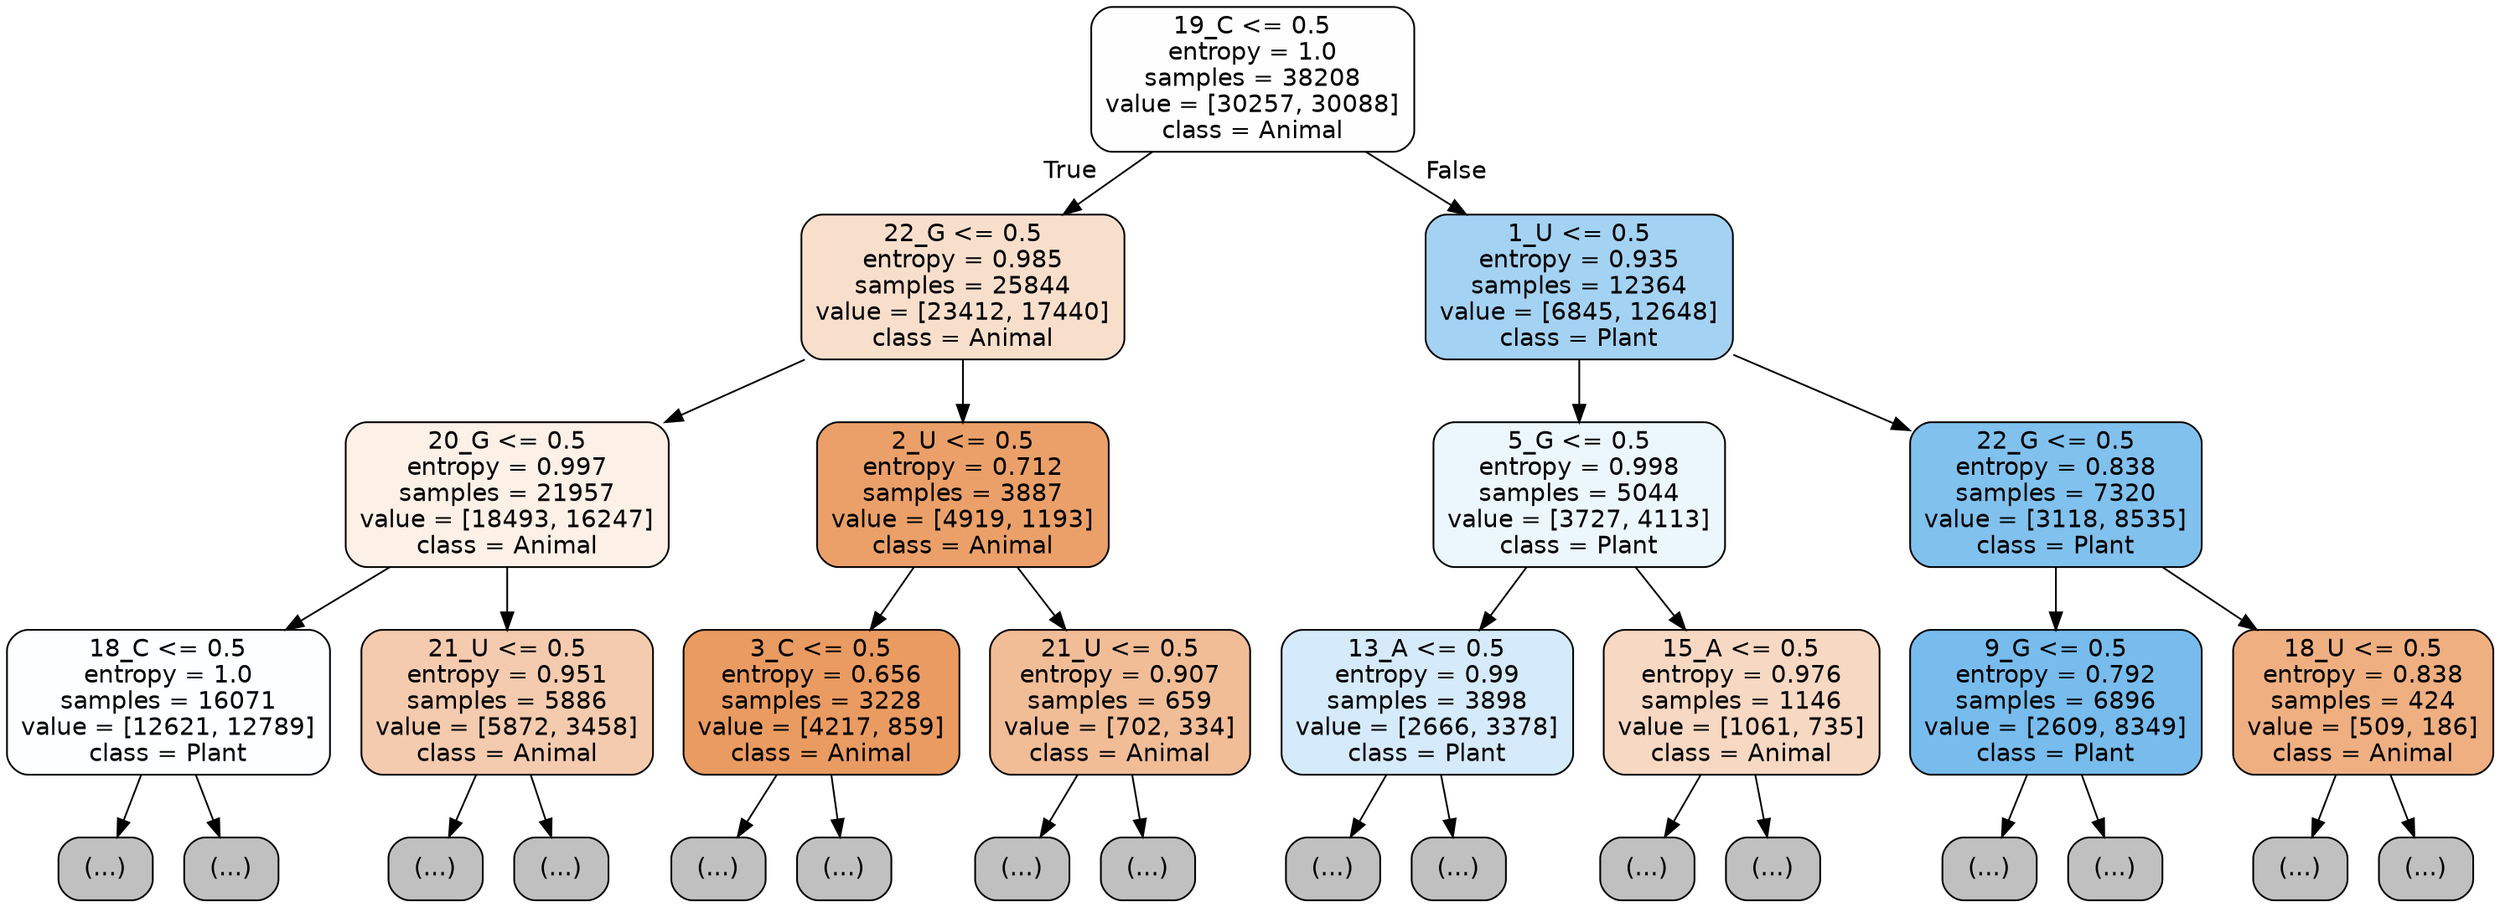 digraph Tree {
node [shape=box, style="filled, rounded", color="black", fontname="helvetica"] ;
edge [fontname="helvetica"] ;
0 [label="19_C <= 0.5\nentropy = 1.0\nsamples = 38208\nvalue = [30257, 30088]\nclass = Animal", fillcolor="#fffefe"] ;
1 [label="22_G <= 0.5\nentropy = 0.985\nsamples = 25844\nvalue = [23412, 17440]\nclass = Animal", fillcolor="#f8dfcc"] ;
0 -> 1 [labeldistance=2.5, labelangle=45, headlabel="True"] ;
2 [label="20_G <= 0.5\nentropy = 0.997\nsamples = 21957\nvalue = [18493, 16247]\nclass = Animal", fillcolor="#fcf0e7"] ;
1 -> 2 ;
3 [label="18_C <= 0.5\nentropy = 1.0\nsamples = 16071\nvalue = [12621, 12789]\nclass = Plant", fillcolor="#fcfeff"] ;
2 -> 3 ;
4 [label="(...)", fillcolor="#C0C0C0"] ;
3 -> 4 ;
6317 [label="(...)", fillcolor="#C0C0C0"] ;
3 -> 6317 ;
7990 [label="21_U <= 0.5\nentropy = 0.951\nsamples = 5886\nvalue = [5872, 3458]\nclass = Animal", fillcolor="#f4cbae"] ;
2 -> 7990 ;
7991 [label="(...)", fillcolor="#C0C0C0"] ;
7990 -> 7991 ;
10478 [label="(...)", fillcolor="#C0C0C0"] ;
7990 -> 10478 ;
11125 [label="2_U <= 0.5\nentropy = 0.712\nsamples = 3887\nvalue = [4919, 1193]\nclass = Animal", fillcolor="#eba069"] ;
1 -> 11125 ;
11126 [label="3_C <= 0.5\nentropy = 0.656\nsamples = 3228\nvalue = [4217, 859]\nclass = Animal", fillcolor="#ea9b61"] ;
11125 -> 11126 ;
11127 [label="(...)", fillcolor="#C0C0C0"] ;
11126 -> 11127 ;
11932 [label="(...)", fillcolor="#C0C0C0"] ;
11126 -> 11932 ;
12183 [label="21_U <= 0.5\nentropy = 0.907\nsamples = 659\nvalue = [702, 334]\nclass = Animal", fillcolor="#f1bd97"] ;
11125 -> 12183 ;
12184 [label="(...)", fillcolor="#C0C0C0"] ;
12183 -> 12184 ;
12429 [label="(...)", fillcolor="#C0C0C0"] ;
12183 -> 12429 ;
12522 [label="1_U <= 0.5\nentropy = 0.935\nsamples = 12364\nvalue = [6845, 12648]\nclass = Plant", fillcolor="#a4d2f3"] ;
0 -> 12522 [labeldistance=2.5, labelangle=-45, headlabel="False"] ;
12523 [label="5_G <= 0.5\nentropy = 0.998\nsamples = 5044\nvalue = [3727, 4113]\nclass = Plant", fillcolor="#ecf6fd"] ;
12522 -> 12523 ;
12524 [label="13_A <= 0.5\nentropy = 0.99\nsamples = 3898\nvalue = [2666, 3378]\nclass = Plant", fillcolor="#d5eafa"] ;
12523 -> 12524 ;
12525 [label="(...)", fillcolor="#C0C0C0"] ;
12524 -> 12525 ;
13888 [label="(...)", fillcolor="#C0C0C0"] ;
12524 -> 13888 ;
14301 [label="15_A <= 0.5\nentropy = 0.976\nsamples = 1146\nvalue = [1061, 735]\nclass = Animal", fillcolor="#f7d8c2"] ;
12523 -> 14301 ;
14302 [label="(...)", fillcolor="#C0C0C0"] ;
14301 -> 14302 ;
14817 [label="(...)", fillcolor="#C0C0C0"] ;
14301 -> 14817 ;
14978 [label="22_G <= 0.5\nentropy = 0.838\nsamples = 7320\nvalue = [3118, 8535]\nclass = Plant", fillcolor="#81c1ee"] ;
12522 -> 14978 ;
14979 [label="9_G <= 0.5\nentropy = 0.792\nsamples = 6896\nvalue = [2609, 8349]\nclass = Plant", fillcolor="#77bced"] ;
14978 -> 14979 ;
14980 [label="(...)", fillcolor="#C0C0C0"] ;
14979 -> 14980 ;
16177 [label="(...)", fillcolor="#C0C0C0"] ;
14979 -> 16177 ;
16606 [label="18_U <= 0.5\nentropy = 0.838\nsamples = 424\nvalue = [509, 186]\nclass = Animal", fillcolor="#efaf81"] ;
14978 -> 16606 ;
16607 [label="(...)", fillcolor="#C0C0C0"] ;
16606 -> 16607 ;
16748 [label="(...)", fillcolor="#C0C0C0"] ;
16606 -> 16748 ;
}